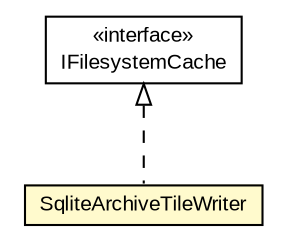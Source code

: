 #!/usr/local/bin/dot
#
# Class diagram 
# Generated by UMLGraph version R5_6-24-gf6e263 (http://www.umlgraph.org/)
#

digraph G {
	edge [fontname="arial",fontsize=10,labelfontname="arial",labelfontsize=10];
	node [fontname="arial",fontsize=10,shape=plaintext];
	nodesep=0.25;
	ranksep=0.5;
	// org.osmdroid.tileprovider.modules.IFilesystemCache
	c143812 [label=<<table title="org.osmdroid.tileprovider.modules.IFilesystemCache" border="0" cellborder="1" cellspacing="0" cellpadding="2" port="p" href="./IFilesystemCache.html">
		<tr><td><table border="0" cellspacing="0" cellpadding="1">
<tr><td align="center" balign="center"> &#171;interface&#187; </td></tr>
<tr><td align="center" balign="center"> IFilesystemCache </td></tr>
		</table></td></tr>
		</table>>, URL="./IFilesystemCache.html", fontname="arial", fontcolor="black", fontsize=10.0];
	// org.osmdroid.tileprovider.modules.SqliteArchiveTileWriter
	c143831 [label=<<table title="org.osmdroid.tileprovider.modules.SqliteArchiveTileWriter" border="0" cellborder="1" cellspacing="0" cellpadding="2" port="p" bgcolor="lemonChiffon" href="./SqliteArchiveTileWriter.html">
		<tr><td><table border="0" cellspacing="0" cellpadding="1">
<tr><td align="center" balign="center"> SqliteArchiveTileWriter </td></tr>
		</table></td></tr>
		</table>>, URL="./SqliteArchiveTileWriter.html", fontname="arial", fontcolor="black", fontsize=10.0];
	//org.osmdroid.tileprovider.modules.SqliteArchiveTileWriter implements org.osmdroid.tileprovider.modules.IFilesystemCache
	c143812:p -> c143831:p [dir=back,arrowtail=empty,style=dashed];
}

